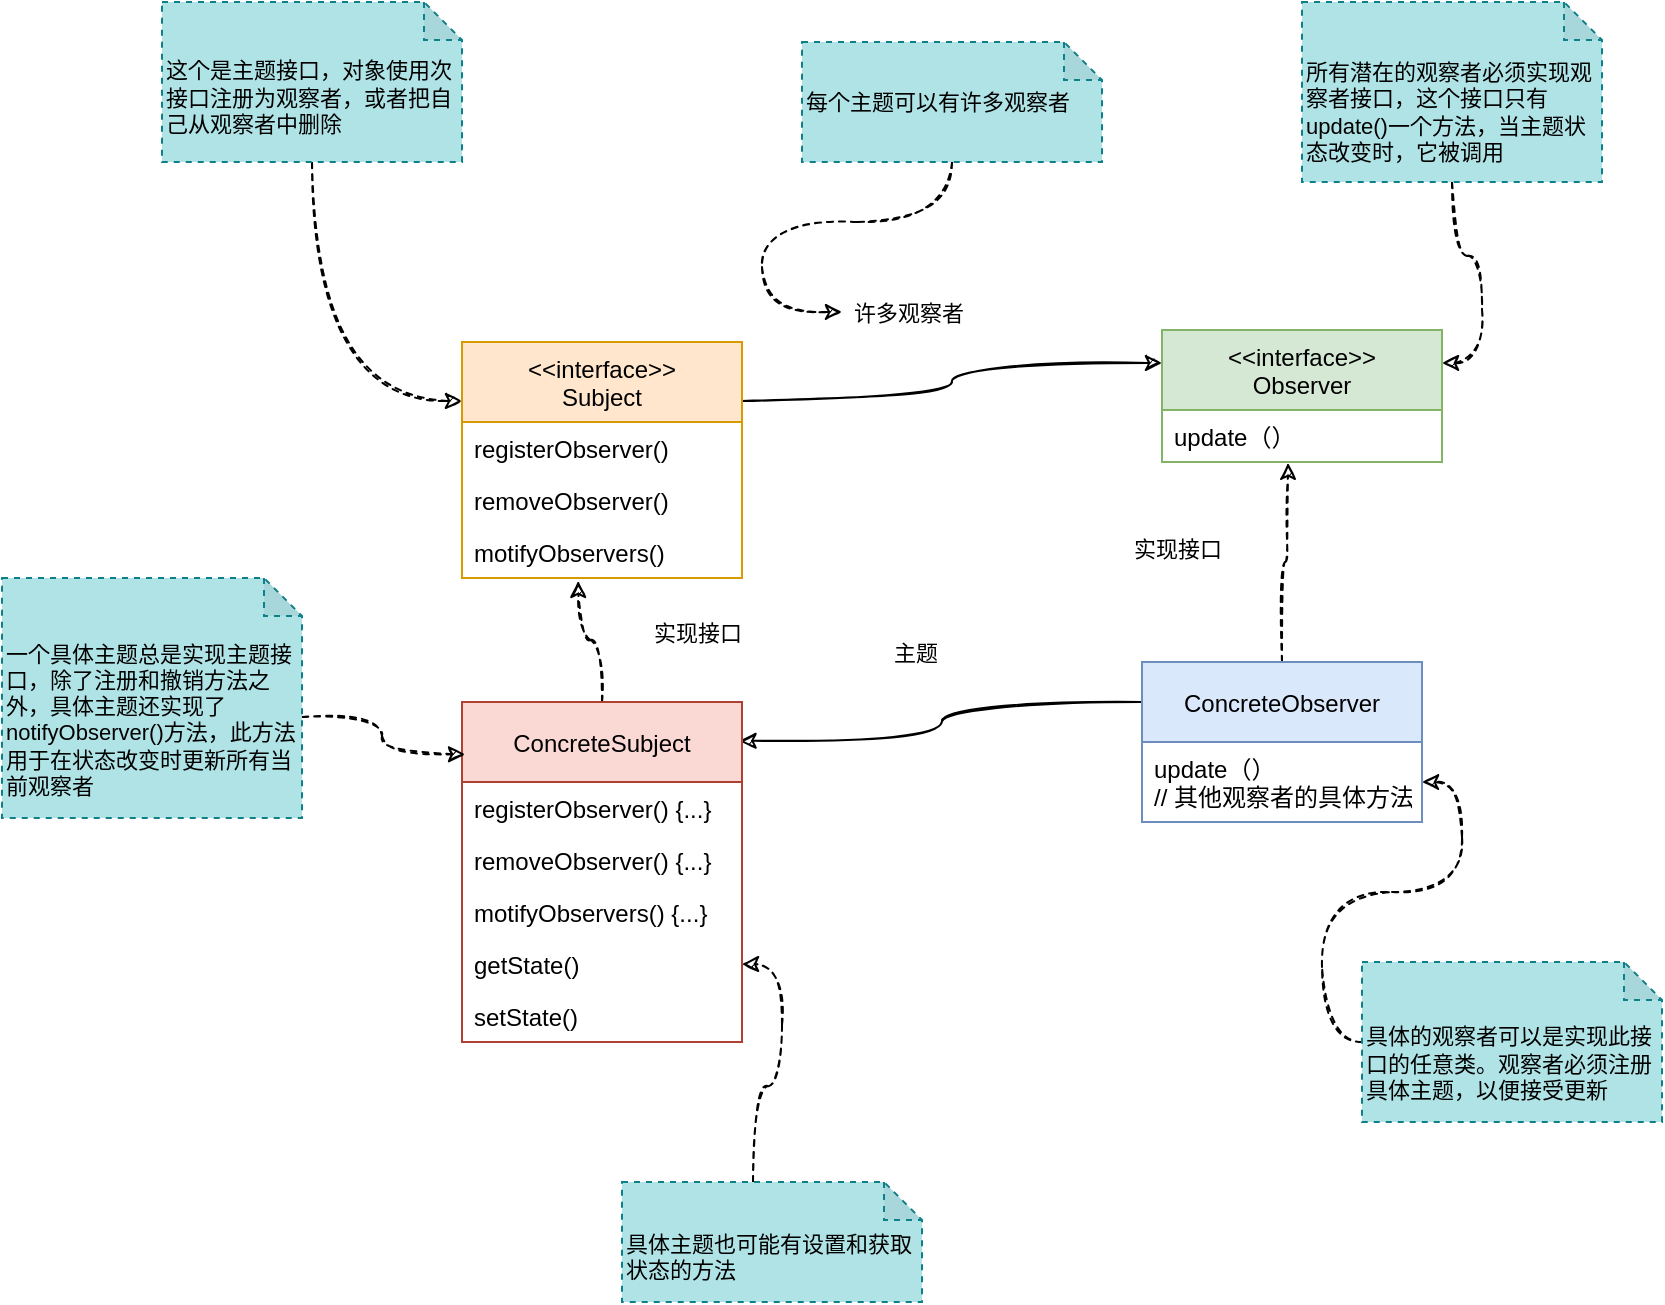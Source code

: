 <mxfile version="15.4.0" type="device"><diagram id="R2IW1JPPX6XD7thF9Ufp" name="第 1 页"><mxGraphModel dx="1408" dy="1074" grid="1" gridSize="10" guides="1" tooltips="1" connect="1" arrows="1" fold="1" page="0" pageScale="1" pageWidth="827" pageHeight="1169" math="0" shadow="0"><root><mxCell id="0"/><mxCell id="1" parent="0"/><mxCell id="_KFMsqhY-obNrLmw0GTP-18" style="edgeStyle=orthogonalEdgeStyle;rounded=0;orthogonalLoop=1;jettySize=auto;html=1;exitX=1;exitY=0.25;exitDx=0;exitDy=0;entryX=0;entryY=0.25;entryDx=0;entryDy=0;fontSize=11;curved=1;sketch=1;" edge="1" parent="1" source="_KFMsqhY-obNrLmw0GTP-1" target="_KFMsqhY-obNrLmw0GTP-5"><mxGeometry relative="1" as="geometry"/></mxCell><mxCell id="_KFMsqhY-obNrLmw0GTP-1" value="&lt;&lt;interface&gt;&gt;&#10;Subject" style="swimlane;fontStyle=0;childLayout=stackLayout;horizontal=1;startSize=40;fillColor=#ffe6cc;horizontalStack=0;resizeParent=1;resizeParentMax=0;resizeLast=0;collapsible=1;marginBottom=0;strokeColor=#d79b00;" vertex="1" parent="1"><mxGeometry x="-70" y="70" width="140" height="118" as="geometry"/></mxCell><mxCell id="_KFMsqhY-obNrLmw0GTP-2" value="registerObserver()" style="text;strokeColor=none;fillColor=none;align=left;verticalAlign=top;spacingLeft=4;spacingRight=4;overflow=hidden;rotatable=0;points=[[0,0.5],[1,0.5]];portConstraint=eastwest;" vertex="1" parent="_KFMsqhY-obNrLmw0GTP-1"><mxGeometry y="40" width="140" height="26" as="geometry"/></mxCell><mxCell id="_KFMsqhY-obNrLmw0GTP-3" value="removeObserver()" style="text;strokeColor=none;fillColor=none;align=left;verticalAlign=top;spacingLeft=4;spacingRight=4;overflow=hidden;rotatable=0;points=[[0,0.5],[1,0.5]];portConstraint=eastwest;" vertex="1" parent="_KFMsqhY-obNrLmw0GTP-1"><mxGeometry y="66" width="140" height="26" as="geometry"/></mxCell><mxCell id="_KFMsqhY-obNrLmw0GTP-4" value="motifyObservers()" style="text;strokeColor=none;fillColor=none;align=left;verticalAlign=top;spacingLeft=4;spacingRight=4;overflow=hidden;rotatable=0;points=[[0,0.5],[1,0.5]];portConstraint=eastwest;" vertex="1" parent="_KFMsqhY-obNrLmw0GTP-1"><mxGeometry y="92" width="140" height="26" as="geometry"/></mxCell><mxCell id="_KFMsqhY-obNrLmw0GTP-5" value="&lt;&lt;interface&gt;&gt;&#10;Observer" style="swimlane;fontStyle=0;childLayout=stackLayout;horizontal=1;startSize=40;fillColor=#d5e8d4;horizontalStack=0;resizeParent=1;resizeParentMax=0;resizeLast=0;collapsible=1;marginBottom=0;strokeColor=#82b366;" vertex="1" parent="1"><mxGeometry x="280" y="64" width="140" height="66" as="geometry"/></mxCell><mxCell id="_KFMsqhY-obNrLmw0GTP-6" value="update（）" style="text;strokeColor=none;fillColor=none;align=left;verticalAlign=top;spacingLeft=4;spacingRight=4;overflow=hidden;rotatable=0;points=[[0,0.5],[1,0.5]];portConstraint=eastwest;" vertex="1" parent="_KFMsqhY-obNrLmw0GTP-5"><mxGeometry y="40" width="140" height="26" as="geometry"/></mxCell><mxCell id="_KFMsqhY-obNrLmw0GTP-19" style="edgeStyle=orthogonalEdgeStyle;curved=1;rounded=0;orthogonalLoop=1;jettySize=auto;html=1;exitX=0;exitY=0.25;exitDx=0;exitDy=0;entryX=0.991;entryY=0.114;entryDx=0;entryDy=0;entryPerimeter=0;fontSize=11;sketch=1;" edge="1" parent="1" source="_KFMsqhY-obNrLmw0GTP-9" target="_KFMsqhY-obNrLmw0GTP-12"><mxGeometry relative="1" as="geometry"/></mxCell><mxCell id="_KFMsqhY-obNrLmw0GTP-20" style="edgeStyle=orthogonalEdgeStyle;curved=1;rounded=0;sketch=1;orthogonalLoop=1;jettySize=auto;html=1;exitX=0.5;exitY=0;exitDx=0;exitDy=0;entryX=0.45;entryY=1.015;entryDx=0;entryDy=0;entryPerimeter=0;fontSize=11;dashed=1;" edge="1" parent="1" source="_KFMsqhY-obNrLmw0GTP-9" target="_KFMsqhY-obNrLmw0GTP-6"><mxGeometry relative="1" as="geometry"/></mxCell><mxCell id="_KFMsqhY-obNrLmw0GTP-9" value="ConcreteObserver" style="swimlane;fontStyle=0;childLayout=stackLayout;horizontal=1;startSize=40;fillColor=#dae8fc;horizontalStack=0;resizeParent=1;resizeParentMax=0;resizeLast=0;collapsible=1;marginBottom=0;strokeColor=#6c8ebf;" vertex="1" parent="1"><mxGeometry x="270" y="230" width="140" height="80" as="geometry"/></mxCell><mxCell id="_KFMsqhY-obNrLmw0GTP-10" value="update（）&#10;// 其他观察者的具体方法" style="text;strokeColor=none;fillColor=none;align=left;verticalAlign=top;spacingLeft=4;spacingRight=4;overflow=hidden;rotatable=0;points=[[0,0.5],[1,0.5]];portConstraint=eastwest;" vertex="1" parent="_KFMsqhY-obNrLmw0GTP-9"><mxGeometry y="40" width="140" height="40" as="geometry"/></mxCell><mxCell id="_KFMsqhY-obNrLmw0GTP-25" style="edgeStyle=orthogonalEdgeStyle;curved=1;rounded=0;sketch=1;orthogonalLoop=1;jettySize=auto;html=1;exitX=0.5;exitY=0;exitDx=0;exitDy=0;entryX=0.415;entryY=1.056;entryDx=0;entryDy=0;entryPerimeter=0;dashed=1;fontSize=11;" edge="1" parent="1" source="_KFMsqhY-obNrLmw0GTP-12" target="_KFMsqhY-obNrLmw0GTP-4"><mxGeometry relative="1" as="geometry"><Array as="points"><mxPoint y="219"/><mxPoint x="-12" y="219"/></Array></mxGeometry></mxCell><mxCell id="_KFMsqhY-obNrLmw0GTP-12" value="ConcreteSubject" style="swimlane;fontStyle=0;childLayout=stackLayout;horizontal=1;startSize=40;fillColor=#fad9d5;horizontalStack=0;resizeParent=1;resizeParentMax=0;resizeLast=0;collapsible=1;marginBottom=0;strokeColor=#ae4132;" vertex="1" parent="1"><mxGeometry x="-70" y="250" width="140" height="170" as="geometry"/></mxCell><mxCell id="_KFMsqhY-obNrLmw0GTP-13" value="registerObserver() {...}" style="text;strokeColor=none;fillColor=none;align=left;verticalAlign=top;spacingLeft=4;spacingRight=4;overflow=hidden;rotatable=0;points=[[0,0.5],[1,0.5]];portConstraint=eastwest;" vertex="1" parent="_KFMsqhY-obNrLmw0GTP-12"><mxGeometry y="40" width="140" height="26" as="geometry"/></mxCell><mxCell id="_KFMsqhY-obNrLmw0GTP-14" value="removeObserver() {...}" style="text;strokeColor=none;fillColor=none;align=left;verticalAlign=top;spacingLeft=4;spacingRight=4;overflow=hidden;rotatable=0;points=[[0,0.5],[1,0.5]];portConstraint=eastwest;" vertex="1" parent="_KFMsqhY-obNrLmw0GTP-12"><mxGeometry y="66" width="140" height="26" as="geometry"/></mxCell><mxCell id="_KFMsqhY-obNrLmw0GTP-15" value="motifyObservers() {...}" style="text;strokeColor=none;fillColor=none;align=left;verticalAlign=top;spacingLeft=4;spacingRight=4;overflow=hidden;rotatable=0;points=[[0,0.5],[1,0.5]];portConstraint=eastwest;" vertex="1" parent="_KFMsqhY-obNrLmw0GTP-12"><mxGeometry y="92" width="140" height="26" as="geometry"/></mxCell><mxCell id="_KFMsqhY-obNrLmw0GTP-16" value="getState()" style="text;strokeColor=none;fillColor=none;align=left;verticalAlign=top;spacingLeft=4;spacingRight=4;overflow=hidden;rotatable=0;points=[[0,0.5],[1,0.5]];portConstraint=eastwest;" vertex="1" parent="_KFMsqhY-obNrLmw0GTP-12"><mxGeometry y="118" width="140" height="26" as="geometry"/></mxCell><mxCell id="_KFMsqhY-obNrLmw0GTP-17" value="setState()" style="text;strokeColor=none;fillColor=none;align=left;verticalAlign=top;spacingLeft=4;spacingRight=4;overflow=hidden;rotatable=0;points=[[0,0.5],[1,0.5]];portConstraint=eastwest;" vertex="1" parent="_KFMsqhY-obNrLmw0GTP-12"><mxGeometry y="144" width="140" height="26" as="geometry"/></mxCell><mxCell id="_KFMsqhY-obNrLmw0GTP-21" value="主题" style="text;strokeColor=none;fillColor=none;align=left;verticalAlign=middle;spacingLeft=4;spacingRight=4;overflow=hidden;points=[[0,0.5],[1,0.5]];portConstraint=eastwest;rotatable=0;fontSize=11;" vertex="1" parent="1"><mxGeometry x="140" y="210" width="40" height="30" as="geometry"/></mxCell><mxCell id="_KFMsqhY-obNrLmw0GTP-22" value="许多观察者" style="text;strokeColor=none;fillColor=none;align=left;verticalAlign=middle;spacingLeft=4;spacingRight=4;overflow=hidden;points=[[0,0.5],[1,0.5]];portConstraint=eastwest;rotatable=0;fontSize=11;" vertex="1" parent="1"><mxGeometry x="120" y="40" width="70" height="30" as="geometry"/></mxCell><mxCell id="_KFMsqhY-obNrLmw0GTP-23" value="实现接口" style="text;strokeColor=none;fillColor=none;align=left;verticalAlign=middle;spacingLeft=4;spacingRight=4;overflow=hidden;points=[[0,0.5],[1,0.5]];portConstraint=eastwest;rotatable=0;fontSize=11;" vertex="1" parent="1"><mxGeometry x="260" y="158" width="70" height="30" as="geometry"/></mxCell><mxCell id="_KFMsqhY-obNrLmw0GTP-24" value="实现接口" style="text;strokeColor=none;fillColor=none;align=left;verticalAlign=middle;spacingLeft=4;spacingRight=4;overflow=hidden;points=[[0,0.5],[1,0.5]];portConstraint=eastwest;rotatable=0;fontSize=11;" vertex="1" parent="1"><mxGeometry x="20" y="200" width="70" height="30" as="geometry"/></mxCell><mxCell id="_KFMsqhY-obNrLmw0GTP-28" style="edgeStyle=orthogonalEdgeStyle;curved=1;rounded=0;sketch=1;orthogonalLoop=1;jettySize=auto;html=1;exitX=0.5;exitY=1;exitDx=0;exitDy=0;exitPerimeter=0;entryX=0;entryY=0.5;entryDx=0;entryDy=0;dashed=1;fontSize=11;" edge="1" parent="1" source="_KFMsqhY-obNrLmw0GTP-26" target="_KFMsqhY-obNrLmw0GTP-22"><mxGeometry relative="1" as="geometry"/></mxCell><mxCell id="_KFMsqhY-obNrLmw0GTP-26" value="每个主题可以有许多观察者" style="shape=note;whiteSpace=wrap;html=1;backgroundOutline=1;darkOpacity=0.05;fontSize=11;size=19;fillColor=#b0e3e6;strokeColor=#0e8088;dashed=1;align=left;" vertex="1" parent="1"><mxGeometry x="100" y="-80" width="150" height="60" as="geometry"/></mxCell><mxCell id="_KFMsqhY-obNrLmw0GTP-29" style="edgeStyle=orthogonalEdgeStyle;curved=1;rounded=0;sketch=1;orthogonalLoop=1;jettySize=auto;html=1;exitX=0.5;exitY=1;exitDx=0;exitDy=0;exitPerimeter=0;entryX=0;entryY=0.25;entryDx=0;entryDy=0;dashed=1;fontSize=11;" edge="1" parent="1" source="_KFMsqhY-obNrLmw0GTP-27" target="_KFMsqhY-obNrLmw0GTP-1"><mxGeometry relative="1" as="geometry"/></mxCell><mxCell id="_KFMsqhY-obNrLmw0GTP-27" value="这个是主题接口，对象使用次接口注册为观察者，或者把自己从观察者中删除" style="shape=note;whiteSpace=wrap;html=1;backgroundOutline=1;darkOpacity=0.05;fontSize=11;size=19;fillColor=#b0e3e6;strokeColor=#0e8088;dashed=1;verticalAlign=bottom;spacingBottom=10;align=left;" vertex="1" parent="1"><mxGeometry x="-220" y="-100" width="150" height="80" as="geometry"/></mxCell><mxCell id="_KFMsqhY-obNrLmw0GTP-31" style="edgeStyle=orthogonalEdgeStyle;curved=1;rounded=0;sketch=1;orthogonalLoop=1;jettySize=auto;html=1;exitX=0.5;exitY=1;exitDx=0;exitDy=0;exitPerimeter=0;entryX=1;entryY=0.25;entryDx=0;entryDy=0;dashed=1;fontSize=11;" edge="1" parent="1" source="_KFMsqhY-obNrLmw0GTP-30" target="_KFMsqhY-obNrLmw0GTP-5"><mxGeometry relative="1" as="geometry"/></mxCell><mxCell id="_KFMsqhY-obNrLmw0GTP-30" value="所有潜在的观察者必须实现观察者接口，这个接口只有update()一个方法，当主题状态改变时，它被调用" style="shape=note;whiteSpace=wrap;html=1;backgroundOutline=1;darkOpacity=0.05;fontSize=11;size=19;fillColor=#b0e3e6;strokeColor=#0e8088;dashed=1;verticalAlign=bottom;spacingBottom=6;align=left;" vertex="1" parent="1"><mxGeometry x="350" y="-100" width="150" height="90" as="geometry"/></mxCell><mxCell id="_KFMsqhY-obNrLmw0GTP-33" style="edgeStyle=orthogonalEdgeStyle;curved=1;rounded=0;sketch=1;orthogonalLoop=1;jettySize=auto;html=1;exitX=0;exitY=0;exitDx=150;exitDy=69.5;exitPerimeter=0;entryX=0.011;entryY=0.154;entryDx=0;entryDy=0;entryPerimeter=0;dashed=1;fontSize=11;" edge="1" parent="1" source="_KFMsqhY-obNrLmw0GTP-32" target="_KFMsqhY-obNrLmw0GTP-12"><mxGeometry relative="1" as="geometry"/></mxCell><mxCell id="_KFMsqhY-obNrLmw0GTP-32" value="一个具体主题总是实现主题接口，除了注册和撤销方法之外，具体主题还实现了notifyObserver()方法，此方法用于在状态改变时更新所有当前观察者" style="shape=note;whiteSpace=wrap;html=1;backgroundOutline=1;darkOpacity=0.05;fontSize=11;size=19;fillColor=#b0e3e6;strokeColor=#0e8088;dashed=1;align=left;verticalAlign=bottom;spacingBottom=7;" vertex="1" parent="1"><mxGeometry x="-300" y="188" width="150" height="120" as="geometry"/></mxCell><mxCell id="_KFMsqhY-obNrLmw0GTP-39" style="edgeStyle=orthogonalEdgeStyle;curved=1;rounded=0;sketch=1;orthogonalLoop=1;jettySize=auto;html=1;exitX=0;exitY=0.5;exitDx=0;exitDy=0;exitPerimeter=0;entryX=1;entryY=0.5;entryDx=0;entryDy=0;dashed=1;fontSize=11;" edge="1" parent="1" source="_KFMsqhY-obNrLmw0GTP-34" target="_KFMsqhY-obNrLmw0GTP-10"><mxGeometry relative="1" as="geometry"/></mxCell><mxCell id="_KFMsqhY-obNrLmw0GTP-34" value="具体的观察者可以是实现此接口的任意类。观察者必须注册具体主题，以便接受更新" style="shape=note;whiteSpace=wrap;html=1;backgroundOutline=1;darkOpacity=0.05;fontSize=11;size=19;fillColor=#b0e3e6;strokeColor=#0e8088;dashed=1;align=left;verticalAlign=bottom;spacingBottom=7;" vertex="1" parent="1"><mxGeometry x="380" y="380" width="150" height="80" as="geometry"/></mxCell><mxCell id="_KFMsqhY-obNrLmw0GTP-36" style="edgeStyle=orthogonalEdgeStyle;curved=1;rounded=0;sketch=1;orthogonalLoop=1;jettySize=auto;html=1;exitX=0;exitY=0;exitDx=65.5;exitDy=0;exitPerimeter=0;entryX=1;entryY=0.5;entryDx=0;entryDy=0;dashed=1;fontSize=11;" edge="1" parent="1" source="_KFMsqhY-obNrLmw0GTP-35" target="_KFMsqhY-obNrLmw0GTP-16"><mxGeometry relative="1" as="geometry"/></mxCell><mxCell id="_KFMsqhY-obNrLmw0GTP-35" value="具体主题也可能有设置和获取状态的方法" style="shape=note;whiteSpace=wrap;html=1;backgroundOutline=1;darkOpacity=0.05;fontSize=11;size=19;fillColor=#b0e3e6;strokeColor=#0e8088;dashed=1;align=left;verticalAlign=bottom;spacingBottom=7;" vertex="1" parent="1"><mxGeometry x="10" y="490" width="150" height="60" as="geometry"/></mxCell></root></mxGraphModel></diagram></mxfile>